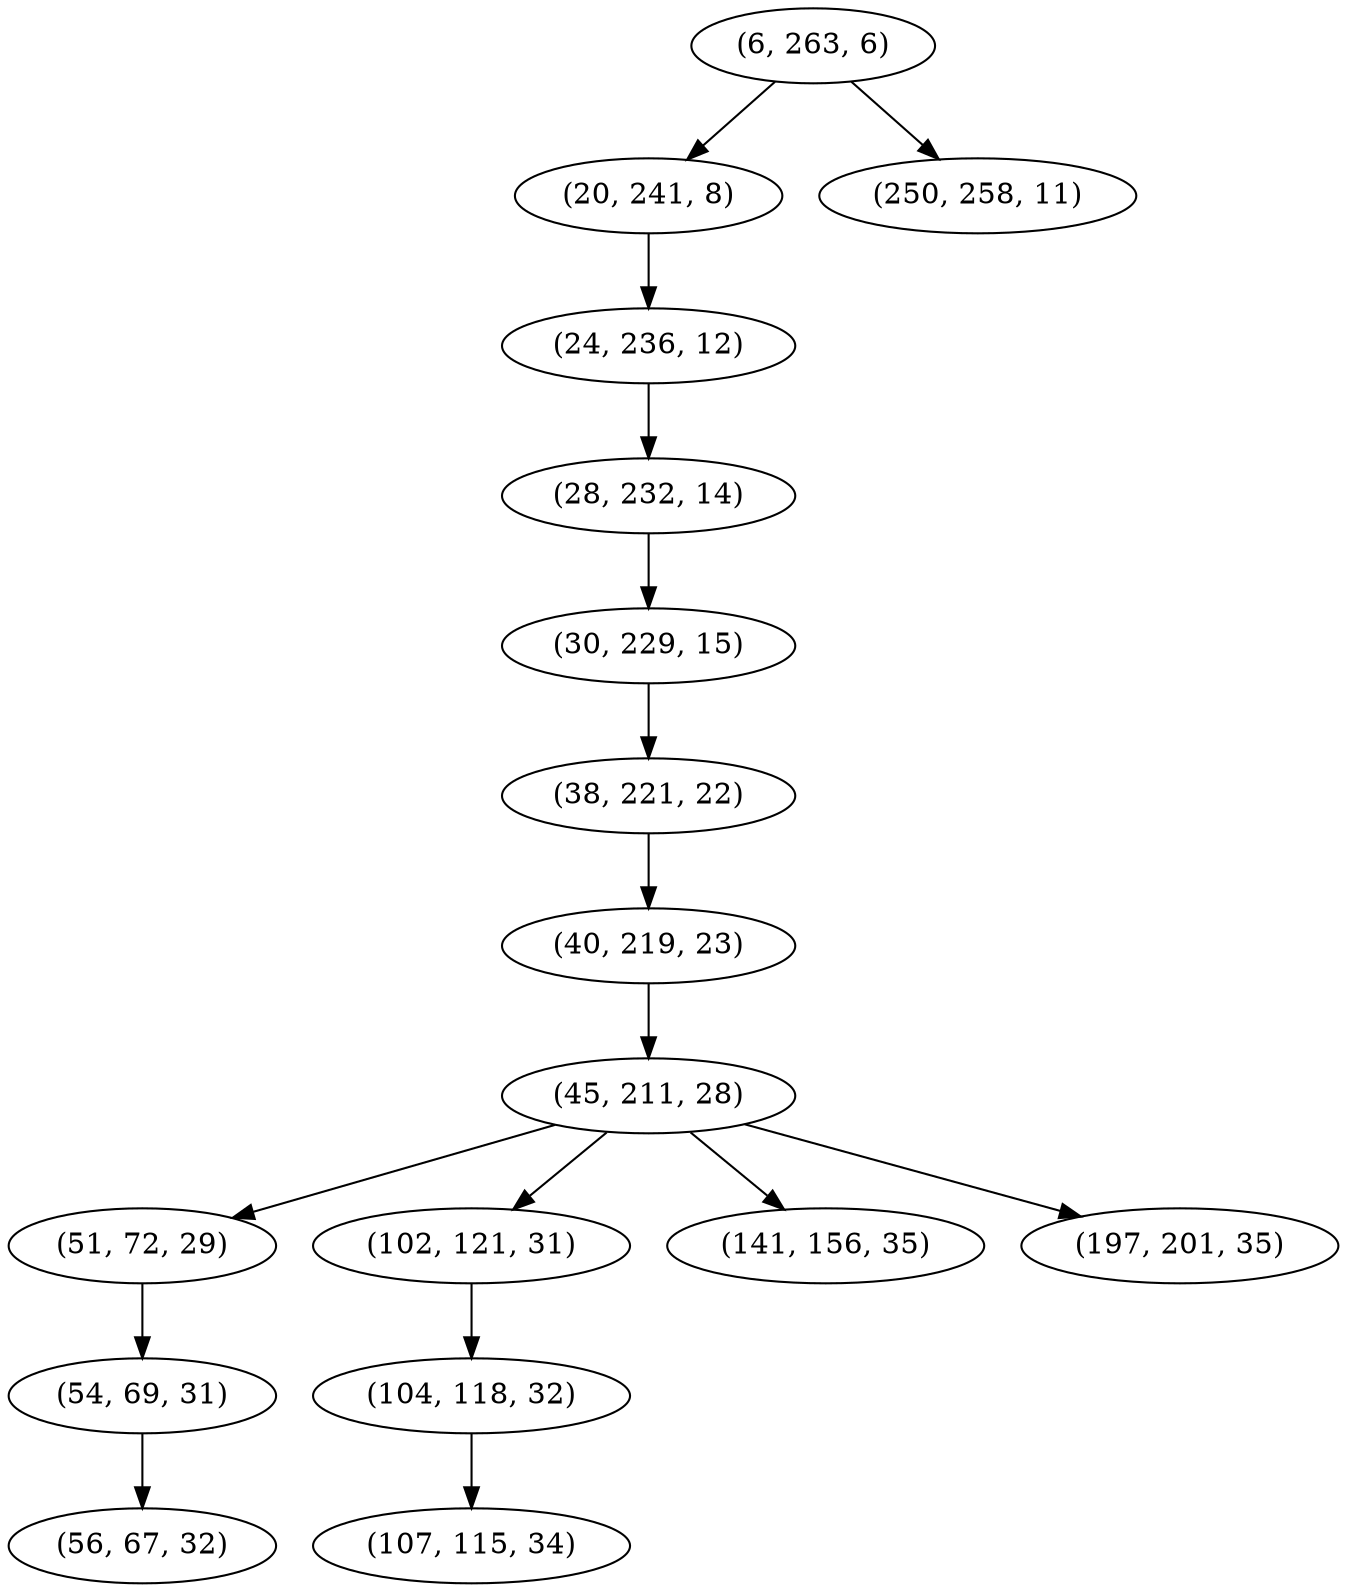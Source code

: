 digraph tree {
    "(6, 263, 6)";
    "(20, 241, 8)";
    "(24, 236, 12)";
    "(28, 232, 14)";
    "(30, 229, 15)";
    "(38, 221, 22)";
    "(40, 219, 23)";
    "(45, 211, 28)";
    "(51, 72, 29)";
    "(54, 69, 31)";
    "(56, 67, 32)";
    "(102, 121, 31)";
    "(104, 118, 32)";
    "(107, 115, 34)";
    "(141, 156, 35)";
    "(197, 201, 35)";
    "(250, 258, 11)";
    "(6, 263, 6)" -> "(20, 241, 8)";
    "(6, 263, 6)" -> "(250, 258, 11)";
    "(20, 241, 8)" -> "(24, 236, 12)";
    "(24, 236, 12)" -> "(28, 232, 14)";
    "(28, 232, 14)" -> "(30, 229, 15)";
    "(30, 229, 15)" -> "(38, 221, 22)";
    "(38, 221, 22)" -> "(40, 219, 23)";
    "(40, 219, 23)" -> "(45, 211, 28)";
    "(45, 211, 28)" -> "(51, 72, 29)";
    "(45, 211, 28)" -> "(102, 121, 31)";
    "(45, 211, 28)" -> "(141, 156, 35)";
    "(45, 211, 28)" -> "(197, 201, 35)";
    "(51, 72, 29)" -> "(54, 69, 31)";
    "(54, 69, 31)" -> "(56, 67, 32)";
    "(102, 121, 31)" -> "(104, 118, 32)";
    "(104, 118, 32)" -> "(107, 115, 34)";
}
